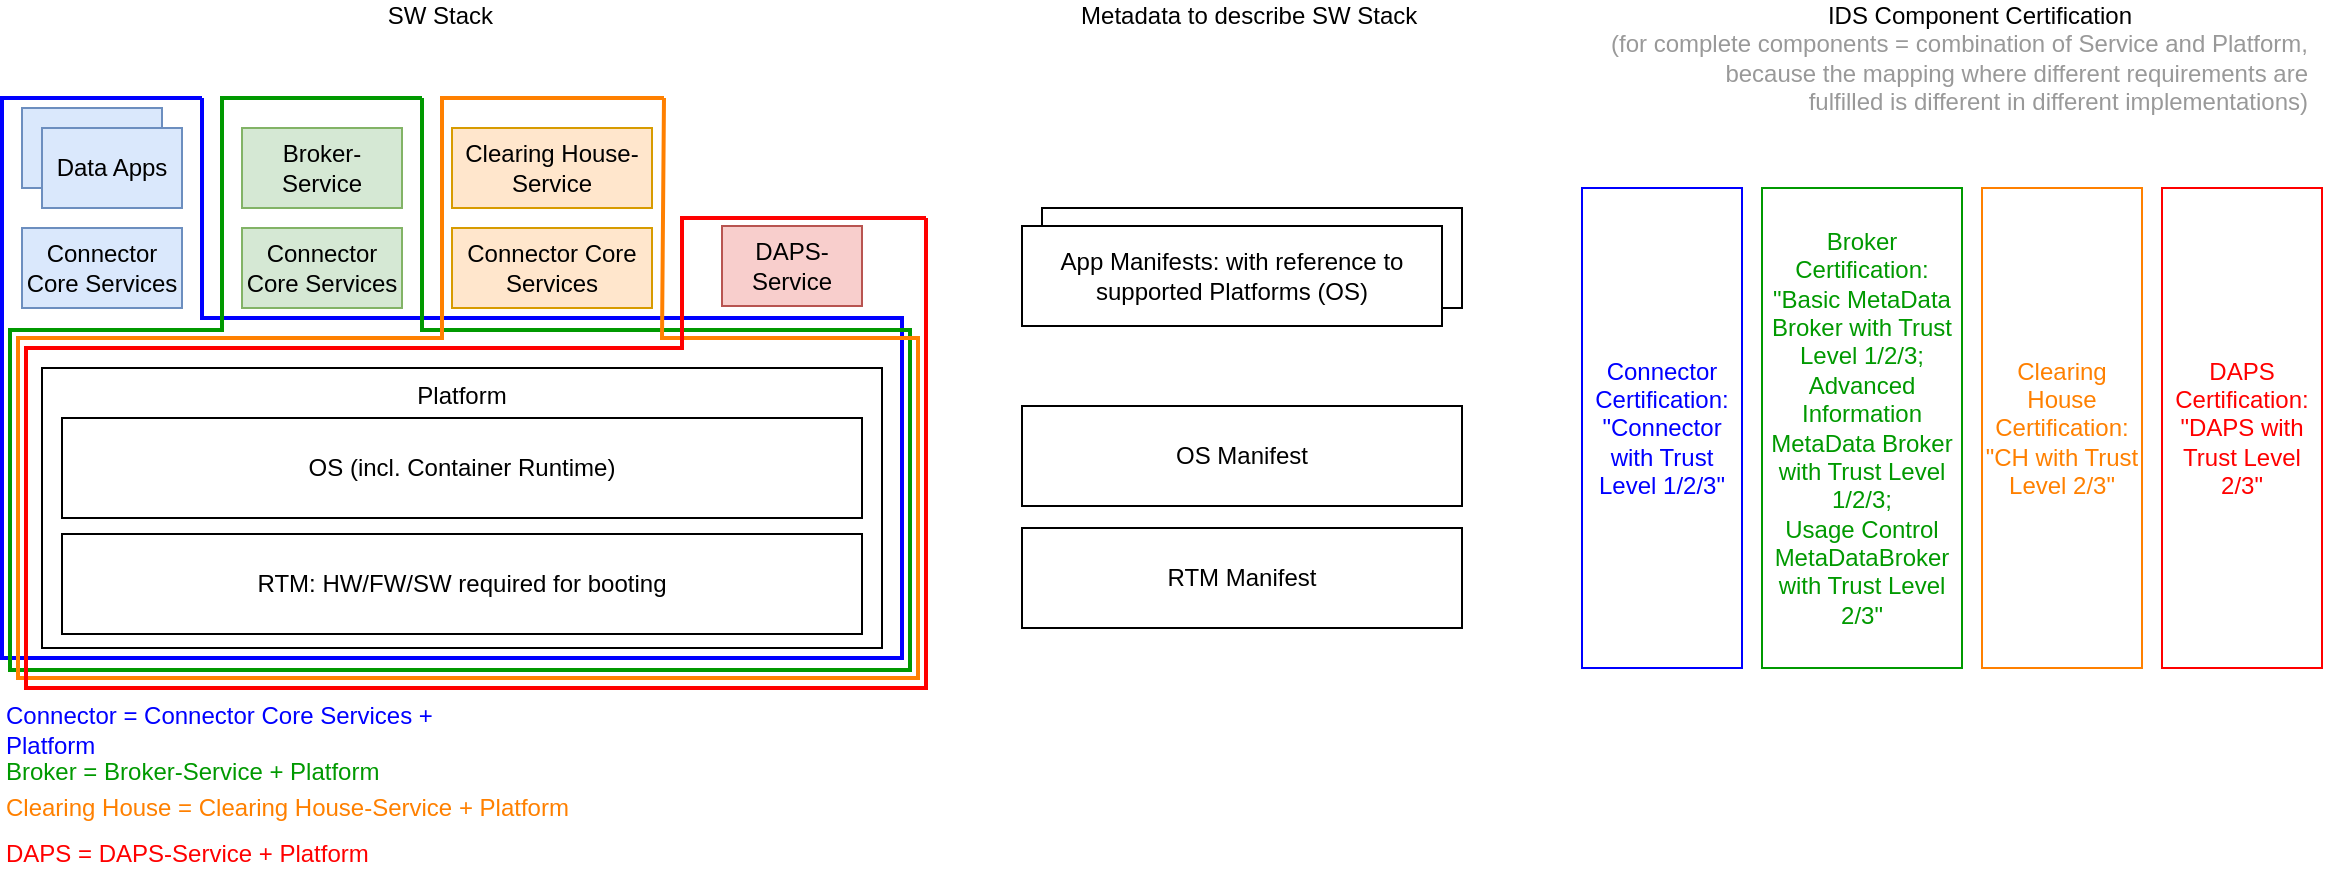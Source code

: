 <mxfile version="14.6.13" type="device"><diagram id="FOB0vDKNrFLflWHRrjKG" name="Page-1"><mxGraphModel dx="946" dy="624" grid="1" gridSize="5" guides="1" tooltips="1" connect="1" arrows="1" fold="1" page="1" pageScale="1" pageWidth="850" pageHeight="1100" math="0" shadow="0"><root><mxCell id="0"/><mxCell id="1" parent="0"/><mxCell id="hSOW3-l-pKzD9sGPN9eP-12" value="App Manifests" style="rounded=0;whiteSpace=wrap;html=1;" parent="1" vertex="1"><mxGeometry x="640" y="250" width="210" height="50" as="geometry"/></mxCell><mxCell id="hSOW3-l-pKzD9sGPN9eP-1" value="Platform" style="rounded=0;whiteSpace=wrap;html=1;verticalAlign=top;" parent="1" vertex="1"><mxGeometry x="140" y="330" width="420" height="140" as="geometry"/></mxCell><mxCell id="hSOW3-l-pKzD9sGPN9eP-2" value="Connector Core Services" style="rounded=0;whiteSpace=wrap;html=1;fillColor=#dae8fc;strokeColor=#6c8ebf;" parent="1" vertex="1"><mxGeometry x="130" y="260" width="80" height="40" as="geometry"/></mxCell><mxCell id="hSOW3-l-pKzD9sGPN9eP-3" value="Connector Core Services" style="rounded=0;whiteSpace=wrap;html=1;fillColor=#d5e8d4;strokeColor=#82b366;" parent="1" vertex="1"><mxGeometry x="240" y="260" width="80" height="40" as="geometry"/></mxCell><mxCell id="hSOW3-l-pKzD9sGPN9eP-4" value="DAPS-Service" style="rounded=0;whiteSpace=wrap;html=1;fillColor=#f8cecc;strokeColor=#b85450;" parent="1" vertex="1"><mxGeometry x="480" y="259" width="70" height="40" as="geometry"/></mxCell><mxCell id="hSOW3-l-pKzD9sGPN9eP-5" value="Connector Core Services" style="rounded=0;whiteSpace=wrap;html=1;fillColor=#ffe6cc;strokeColor=#d79b00;" parent="1" vertex="1"><mxGeometry x="345" y="260" width="100" height="40" as="geometry"/></mxCell><mxCell id="hSOW3-l-pKzD9sGPN9eP-6" value="RTM: HW/FW/SW required for booting" style="rounded=0;whiteSpace=wrap;html=1;" parent="1" vertex="1"><mxGeometry x="150" y="413" width="400" height="50" as="geometry"/></mxCell><mxCell id="hSOW3-l-pKzD9sGPN9eP-7" value="OS (incl. Container Runtime)" style="rounded=0;whiteSpace=wrap;html=1;" parent="1" vertex="1"><mxGeometry x="150" y="355" width="400" height="50" as="geometry"/></mxCell><mxCell id="hSOW3-l-pKzD9sGPN9eP-9" value="RTM Manifest" style="rounded=0;whiteSpace=wrap;html=1;" parent="1" vertex="1"><mxGeometry x="630" y="410" width="220" height="50" as="geometry"/></mxCell><mxCell id="hSOW3-l-pKzD9sGPN9eP-10" value="OS Manifest" style="rounded=0;whiteSpace=wrap;html=1;" parent="1" vertex="1"><mxGeometry x="630" y="349" width="220" height="50" as="geometry"/></mxCell><mxCell id="hSOW3-l-pKzD9sGPN9eP-11" value="App Manifests: with reference to supported Platforms (OS)" style="rounded=0;whiteSpace=wrap;html=1;" parent="1" vertex="1"><mxGeometry x="630" y="259" width="210" height="50" as="geometry"/></mxCell><mxCell id="hSOW3-l-pKzD9sGPN9eP-13" value="&lt;div&gt;&lt;span style=&quot;white-space: pre&quot;&gt;&#9;&lt;/span&gt;&lt;span style=&quot;white-space: pre&quot;&gt;&#9;&lt;/span&gt;&lt;span style=&quot;white-space: pre&quot;&gt;&#9;&lt;/span&gt;&lt;span style=&quot;white-space: pre&quot;&gt;&#9;&lt;/span&gt;&lt;span style=&quot;white-space: pre&quot;&gt;&#9;&lt;/span&gt;&lt;span&gt;SW Stack&lt;/span&gt;&lt;span style=&quot;white-space: pre&quot;&gt;&#9;&lt;/span&gt;&lt;span style=&quot;white-space: pre&quot;&gt;&#9;&lt;/span&gt;&lt;span style=&quot;white-space: pre&quot;&gt;&#9;&lt;/span&gt;&lt;span style=&quot;white-space: pre&quot;&gt;&#9;&lt;span style=&quot;white-space: pre&quot;&gt;&#9;&lt;/span&gt;&lt;/span&gt;&lt;span style=&quot;white-space: pre&quot;&gt;&#9;&lt;span style=&quot;white-space: pre&quot;&gt;&#9;&lt;/span&gt;&lt;span style=&quot;white-space: pre&quot;&gt;&#9;&lt;/span&gt;&lt;span style=&quot;white-space: pre&quot;&gt;&#9;&#9;&lt;span style=&quot;white-space: pre&quot;&gt;&#9;&lt;/span&gt;&lt;/span&gt;&lt;/span&gt;&lt;span&gt;Metadata to describe SW Stack&lt;/span&gt;&lt;span style=&quot;white-space: pre&quot;&gt;&#9;&lt;/span&gt;&lt;span style=&quot;white-space: pre&quot;&gt;&#9;&lt;/span&gt;&lt;span style=&quot;white-space: pre&quot;&gt;&#9;&lt;/span&gt;&lt;span style=&quot;white-space: pre&quot;&gt;&#9;&lt;/span&gt;&lt;span style=&quot;white-space: pre&quot;&gt;&#9;&lt;span style=&quot;white-space: pre&quot;&gt;&#9;&lt;/span&gt;&lt;span style=&quot;white-space: pre&quot;&gt;&#9;&lt;/span&gt;&lt;span style=&quot;white-space: pre&quot;&gt;&#9;&lt;/span&gt;&lt;/span&gt;&lt;span&gt;IDS Component Certification&amp;nbsp;&lt;span style=&quot;white-space: pre&quot;&gt;&#9;&lt;/span&gt;&lt;span style=&quot;white-space: pre&quot;&gt;&#9;&lt;/span&gt;&lt;span style=&quot;white-space: pre&quot;&gt;&#9;&lt;/span&gt;&lt;span style=&quot;white-space: pre&quot;&gt;&#9;&lt;/span&gt;&lt;/span&gt;&lt;/div&gt;&lt;div&gt;&lt;span&gt;&lt;font color=&quot;#999999&quot;&gt;(for complete components = combination of Service and Platform, &lt;br&gt;because the mapping where different requirements are &lt;br&gt;fulfilled is different in different implementations)&lt;/font&gt;&lt;/span&gt;&lt;/div&gt;" style="text;html=1;strokeColor=none;fillColor=none;align=right;verticalAlign=middle;whiteSpace=wrap;rounded=0;" parent="1" vertex="1"><mxGeometry x="120" y="160" width="1155" height="30" as="geometry"/></mxCell><mxCell id="hSOW3-l-pKzD9sGPN9eP-16" value="" style="endArrow=none;html=1;rounded=0;fontColor=#FF0000;strokeColor=#0000FF;strokeWidth=2;" parent="1" edge="1"><mxGeometry width="50" height="50" relative="1" as="geometry"><mxPoint x="220" y="195" as="sourcePoint"/><mxPoint x="220" y="195" as="targetPoint"/><Array as="points"><mxPoint x="220" y="305"/><mxPoint x="570" y="305"/><mxPoint x="570" y="475"/><mxPoint x="120" y="475"/><mxPoint x="120" y="195"/></Array></mxGeometry></mxCell><mxCell id="hSOW3-l-pKzD9sGPN9eP-17" value="Connector = Connector Core Services + Platform" style="text;html=1;strokeColor=none;fillColor=none;align=left;verticalAlign=middle;whiteSpace=wrap;rounded=0;fontColor=#0000FF;" parent="1" vertex="1"><mxGeometry x="120" y="496" width="245" height="30" as="geometry"/></mxCell><mxCell id="hSOW3-l-pKzD9sGPN9eP-18" value="&lt;font color=&quot;#009900&quot;&gt;Broker = Broker-Service + Platform&lt;/font&gt;" style="text;html=1;strokeColor=none;fillColor=none;align=left;verticalAlign=middle;whiteSpace=wrap;rounded=0;fontColor=#0000FF;" parent="1" vertex="1"><mxGeometry x="120" y="517" width="245" height="30" as="geometry"/></mxCell><mxCell id="hSOW3-l-pKzD9sGPN9eP-19" value="" style="endArrow=none;html=1;rounded=0;fontColor=#FF0000;strokeColor=#009900;strokeWidth=2;" parent="1" edge="1"><mxGeometry width="50" height="50" relative="1" as="geometry"><mxPoint x="330" y="195" as="sourcePoint"/><mxPoint x="330" y="195" as="targetPoint"/><Array as="points"><mxPoint x="330" y="311"/><mxPoint x="574" y="311"/><mxPoint x="574" y="481"/><mxPoint x="124" y="481"/><mxPoint x="124" y="311"/><mxPoint x="230" y="311"/><mxPoint x="230" y="195"/></Array></mxGeometry></mxCell><mxCell id="hSOW3-l-pKzD9sGPN9eP-20" value="" style="endArrow=none;html=1;rounded=0;fontColor=#FF0000;strokeWidth=2;strokeColor=#FF8000;" parent="1" edge="1"><mxGeometry width="50" height="50" relative="1" as="geometry"><mxPoint x="451" y="195" as="sourcePoint"/><mxPoint x="451" y="195" as="targetPoint"/><Array as="points"><mxPoint x="450" y="315"/><mxPoint x="578" y="315"/><mxPoint x="578" y="485"/><mxPoint x="128" y="485"/><mxPoint x="128" y="315"/><mxPoint x="340" y="315"/><mxPoint x="340" y="195"/></Array></mxGeometry></mxCell><mxCell id="hSOW3-l-pKzD9sGPN9eP-21" value="&lt;font&gt;DAPS = DAPS-Service + Platform&lt;/font&gt;" style="text;html=1;strokeColor=none;fillColor=none;align=left;verticalAlign=middle;whiteSpace=wrap;rounded=0;fontColor=#FF0000;" parent="1" vertex="1"><mxGeometry x="120" y="558" width="245" height="30" as="geometry"/></mxCell><mxCell id="hSOW3-l-pKzD9sGPN9eP-22" value="" style="endArrow=none;html=1;rounded=0;fontColor=#FF0000;strokeWidth=2;strokeColor=#FF0000;" parent="1" edge="1"><mxGeometry width="50" height="50" relative="1" as="geometry"><mxPoint x="582" y="255" as="sourcePoint"/><mxPoint x="582" y="255" as="targetPoint"/><Array as="points"><mxPoint x="582" y="320"/><mxPoint x="582" y="490"/><mxPoint x="132" y="490"/><mxPoint x="132" y="320"/><mxPoint x="460" y="320"/><mxPoint x="460" y="255"/></Array></mxGeometry></mxCell><mxCell id="hSOW3-l-pKzD9sGPN9eP-23" value="&lt;font&gt;Clearing House = Clearing House-Service + Platform&lt;/font&gt;" style="text;html=1;strokeColor=none;fillColor=none;align=left;verticalAlign=middle;whiteSpace=wrap;rounded=0;fontColor=#FF8000;" parent="1" vertex="1"><mxGeometry x="120" y="535" width="310" height="30" as="geometry"/></mxCell><mxCell id="hSOW3-l-pKzD9sGPN9eP-27" value="Connector Certification:&lt;br&gt;&quot;Connector with Trust Level 1/2/3&quot;" style="rounded=0;whiteSpace=wrap;html=1;fontColor=#0000FF;strokeColor=#0000FF;" parent="1" vertex="1"><mxGeometry x="910" y="240" width="80" height="240" as="geometry"/></mxCell><mxCell id="hSOW3-l-pKzD9sGPN9eP-28" value="Broker Certification:&lt;br&gt;&quot;Basic MetaData Broker with Trust Level 1/2/3;&lt;br&gt;Advanced Information MetaData Broker with Trust Level 1/2/3;&lt;br&gt;Usage Control MetaDataBroker with Trust Level 2/3&quot;" style="rounded=0;whiteSpace=wrap;html=1;fontColor=#009900;strokeColor=#009900;" parent="1" vertex="1"><mxGeometry x="1000" y="240" width="100" height="240" as="geometry"/></mxCell><mxCell id="hSOW3-l-pKzD9sGPN9eP-29" value="DAPS Certification:&lt;br&gt;&quot;DAPS with Trust Level 2/3&quot;" style="rounded=0;whiteSpace=wrap;html=1;fontColor=#FF0000;strokeColor=#FF0000;" parent="1" vertex="1"><mxGeometry x="1200" y="240" width="80" height="240" as="geometry"/></mxCell><mxCell id="hSOW3-l-pKzD9sGPN9eP-30" value="Clearing House Certification:&lt;br&gt;&quot;CH with Trust Level 2/3&quot;" style="rounded=0;whiteSpace=wrap;html=1;fontColor=#FF8000;strokeColor=#FF8000;" parent="1" vertex="1"><mxGeometry x="1110" y="240" width="80" height="240" as="geometry"/></mxCell><mxCell id="gcIixxDiKaFlPjwNIRF5-1" value="Apps" style="rounded=0;whiteSpace=wrap;html=1;fillColor=#dae8fc;strokeColor=#6c8ebf;" parent="1" vertex="1"><mxGeometry x="130" y="200" width="70" height="40" as="geometry"/></mxCell><mxCell id="gcIixxDiKaFlPjwNIRF5-2" value="Data Apps" style="rounded=0;whiteSpace=wrap;html=1;fillColor=#dae8fc;strokeColor=#6c8ebf;" parent="1" vertex="1"><mxGeometry x="140" y="210" width="70" height="40" as="geometry"/></mxCell><mxCell id="gcIixxDiKaFlPjwNIRF5-3" value="Broker-Service" style="rounded=0;whiteSpace=wrap;html=1;fillColor=#d5e8d4;strokeColor=#82b366;" parent="1" vertex="1"><mxGeometry x="240" y="210" width="80" height="40" as="geometry"/></mxCell><mxCell id="gcIixxDiKaFlPjwNIRF5-4" value="Clearing House-Service" style="rounded=0;whiteSpace=wrap;html=1;fillColor=#ffe6cc;strokeColor=#d79b00;" parent="1" vertex="1"><mxGeometry x="345" y="210" width="100" height="40" as="geometry"/></mxCell></root></mxGraphModel></diagram></mxfile>